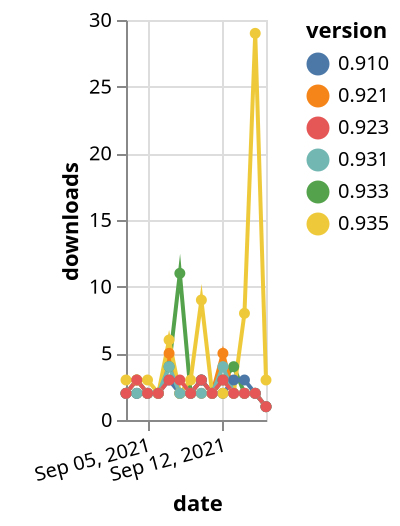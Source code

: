 {"$schema": "https://vega.github.io/schema/vega-lite/v5.json", "description": "A simple bar chart with embedded data.", "data": {"values": [{"date": "2021-09-03", "total": 3916, "delta": 2, "version": "0.933"}, {"date": "2021-09-04", "total": 3919, "delta": 3, "version": "0.933"}, {"date": "2021-09-05", "total": 3921, "delta": 2, "version": "0.933"}, {"date": "2021-09-06", "total": 3923, "delta": 2, "version": "0.933"}, {"date": "2021-09-07", "total": 3927, "delta": 4, "version": "0.933"}, {"date": "2021-09-08", "total": 3938, "delta": 11, "version": "0.933"}, {"date": "2021-09-09", "total": 3940, "delta": 2, "version": "0.933"}, {"date": "2021-09-10", "total": 3943, "delta": 3, "version": "0.933"}, {"date": "2021-09-11", "total": 3945, "delta": 2, "version": "0.933"}, {"date": "2021-09-12", "total": 3948, "delta": 3, "version": "0.933"}, {"date": "2021-09-13", "total": 3952, "delta": 4, "version": "0.933"}, {"date": "2021-09-14", "total": 3954, "delta": 2, "version": "0.933"}, {"date": "2021-09-15", "total": 3956, "delta": 2, "version": "0.933"}, {"date": "2021-09-16", "total": 3957, "delta": 1, "version": "0.933"}, {"date": "2021-09-03", "total": 3117, "delta": 2, "version": "0.921"}, {"date": "2021-09-04", "total": 3119, "delta": 2, "version": "0.921"}, {"date": "2021-09-05", "total": 3121, "delta": 2, "version": "0.921"}, {"date": "2021-09-06", "total": 3123, "delta": 2, "version": "0.921"}, {"date": "2021-09-07", "total": 3128, "delta": 5, "version": "0.921"}, {"date": "2021-09-08", "total": 3130, "delta": 2, "version": "0.921"}, {"date": "2021-09-09", "total": 3132, "delta": 2, "version": "0.921"}, {"date": "2021-09-10", "total": 3134, "delta": 2, "version": "0.921"}, {"date": "2021-09-11", "total": 3136, "delta": 2, "version": "0.921"}, {"date": "2021-09-12", "total": 3141, "delta": 5, "version": "0.921"}, {"date": "2021-09-13", "total": 3143, "delta": 2, "version": "0.921"}, {"date": "2021-09-14", "total": 3145, "delta": 2, "version": "0.921"}, {"date": "2021-09-15", "total": 3147, "delta": 2, "version": "0.921"}, {"date": "2021-09-16", "total": 3148, "delta": 1, "version": "0.921"}, {"date": "2021-09-03", "total": 2782, "delta": 2, "version": "0.910"}, {"date": "2021-09-04", "total": 2784, "delta": 2, "version": "0.910"}, {"date": "2021-09-05", "total": 2786, "delta": 2, "version": "0.910"}, {"date": "2021-09-06", "total": 2788, "delta": 2, "version": "0.910"}, {"date": "2021-09-07", "total": 2791, "delta": 3, "version": "0.910"}, {"date": "2021-09-08", "total": 2793, "delta": 2, "version": "0.910"}, {"date": "2021-09-09", "total": 2795, "delta": 2, "version": "0.910"}, {"date": "2021-09-10", "total": 2798, "delta": 3, "version": "0.910"}, {"date": "2021-09-11", "total": 2800, "delta": 2, "version": "0.910"}, {"date": "2021-09-12", "total": 2802, "delta": 2, "version": "0.910"}, {"date": "2021-09-13", "total": 2805, "delta": 3, "version": "0.910"}, {"date": "2021-09-14", "total": 2808, "delta": 3, "version": "0.910"}, {"date": "2021-09-15", "total": 2810, "delta": 2, "version": "0.910"}, {"date": "2021-09-16", "total": 2811, "delta": 1, "version": "0.910"}, {"date": "2021-09-03", "total": 569, "delta": 3, "version": "0.935"}, {"date": "2021-09-04", "total": 572, "delta": 3, "version": "0.935"}, {"date": "2021-09-05", "total": 575, "delta": 3, "version": "0.935"}, {"date": "2021-09-06", "total": 577, "delta": 2, "version": "0.935"}, {"date": "2021-09-07", "total": 583, "delta": 6, "version": "0.935"}, {"date": "2021-09-08", "total": 585, "delta": 2, "version": "0.935"}, {"date": "2021-09-09", "total": 588, "delta": 3, "version": "0.935"}, {"date": "2021-09-10", "total": 597, "delta": 9, "version": "0.935"}, {"date": "2021-09-11", "total": 599, "delta": 2, "version": "0.935"}, {"date": "2021-09-12", "total": 601, "delta": 2, "version": "0.935"}, {"date": "2021-09-13", "total": 603, "delta": 2, "version": "0.935"}, {"date": "2021-09-14", "total": 611, "delta": 8, "version": "0.935"}, {"date": "2021-09-15", "total": 640, "delta": 29, "version": "0.935"}, {"date": "2021-09-16", "total": 643, "delta": 3, "version": "0.935"}, {"date": "2021-09-03", "total": 2397, "delta": 2, "version": "0.931"}, {"date": "2021-09-04", "total": 2399, "delta": 2, "version": "0.931"}, {"date": "2021-09-05", "total": 2401, "delta": 2, "version": "0.931"}, {"date": "2021-09-06", "total": 2403, "delta": 2, "version": "0.931"}, {"date": "2021-09-07", "total": 2407, "delta": 4, "version": "0.931"}, {"date": "2021-09-08", "total": 2409, "delta": 2, "version": "0.931"}, {"date": "2021-09-09", "total": 2411, "delta": 2, "version": "0.931"}, {"date": "2021-09-10", "total": 2413, "delta": 2, "version": "0.931"}, {"date": "2021-09-11", "total": 2415, "delta": 2, "version": "0.931"}, {"date": "2021-09-12", "total": 2419, "delta": 4, "version": "0.931"}, {"date": "2021-09-13", "total": 2421, "delta": 2, "version": "0.931"}, {"date": "2021-09-14", "total": 2423, "delta": 2, "version": "0.931"}, {"date": "2021-09-15", "total": 2425, "delta": 2, "version": "0.931"}, {"date": "2021-09-16", "total": 2426, "delta": 1, "version": "0.931"}, {"date": "2021-09-03", "total": 2949, "delta": 2, "version": "0.923"}, {"date": "2021-09-04", "total": 2952, "delta": 3, "version": "0.923"}, {"date": "2021-09-05", "total": 2954, "delta": 2, "version": "0.923"}, {"date": "2021-09-06", "total": 2956, "delta": 2, "version": "0.923"}, {"date": "2021-09-07", "total": 2959, "delta": 3, "version": "0.923"}, {"date": "2021-09-08", "total": 2962, "delta": 3, "version": "0.923"}, {"date": "2021-09-09", "total": 2964, "delta": 2, "version": "0.923"}, {"date": "2021-09-10", "total": 2967, "delta": 3, "version": "0.923"}, {"date": "2021-09-11", "total": 2969, "delta": 2, "version": "0.923"}, {"date": "2021-09-12", "total": 2972, "delta": 3, "version": "0.923"}, {"date": "2021-09-13", "total": 2974, "delta": 2, "version": "0.923"}, {"date": "2021-09-14", "total": 2976, "delta": 2, "version": "0.923"}, {"date": "2021-09-15", "total": 2978, "delta": 2, "version": "0.923"}, {"date": "2021-09-16", "total": 2979, "delta": 1, "version": "0.923"}]}, "width": "container", "mark": {"type": "line", "point": {"filled": true}}, "encoding": {"x": {"field": "date", "type": "temporal", "timeUnit": "yearmonthdate", "title": "date", "axis": {"labelAngle": -15}}, "y": {"field": "delta", "type": "quantitative", "title": "downloads"}, "color": {"field": "version", "type": "nominal"}, "tooltip": {"field": "delta"}}}